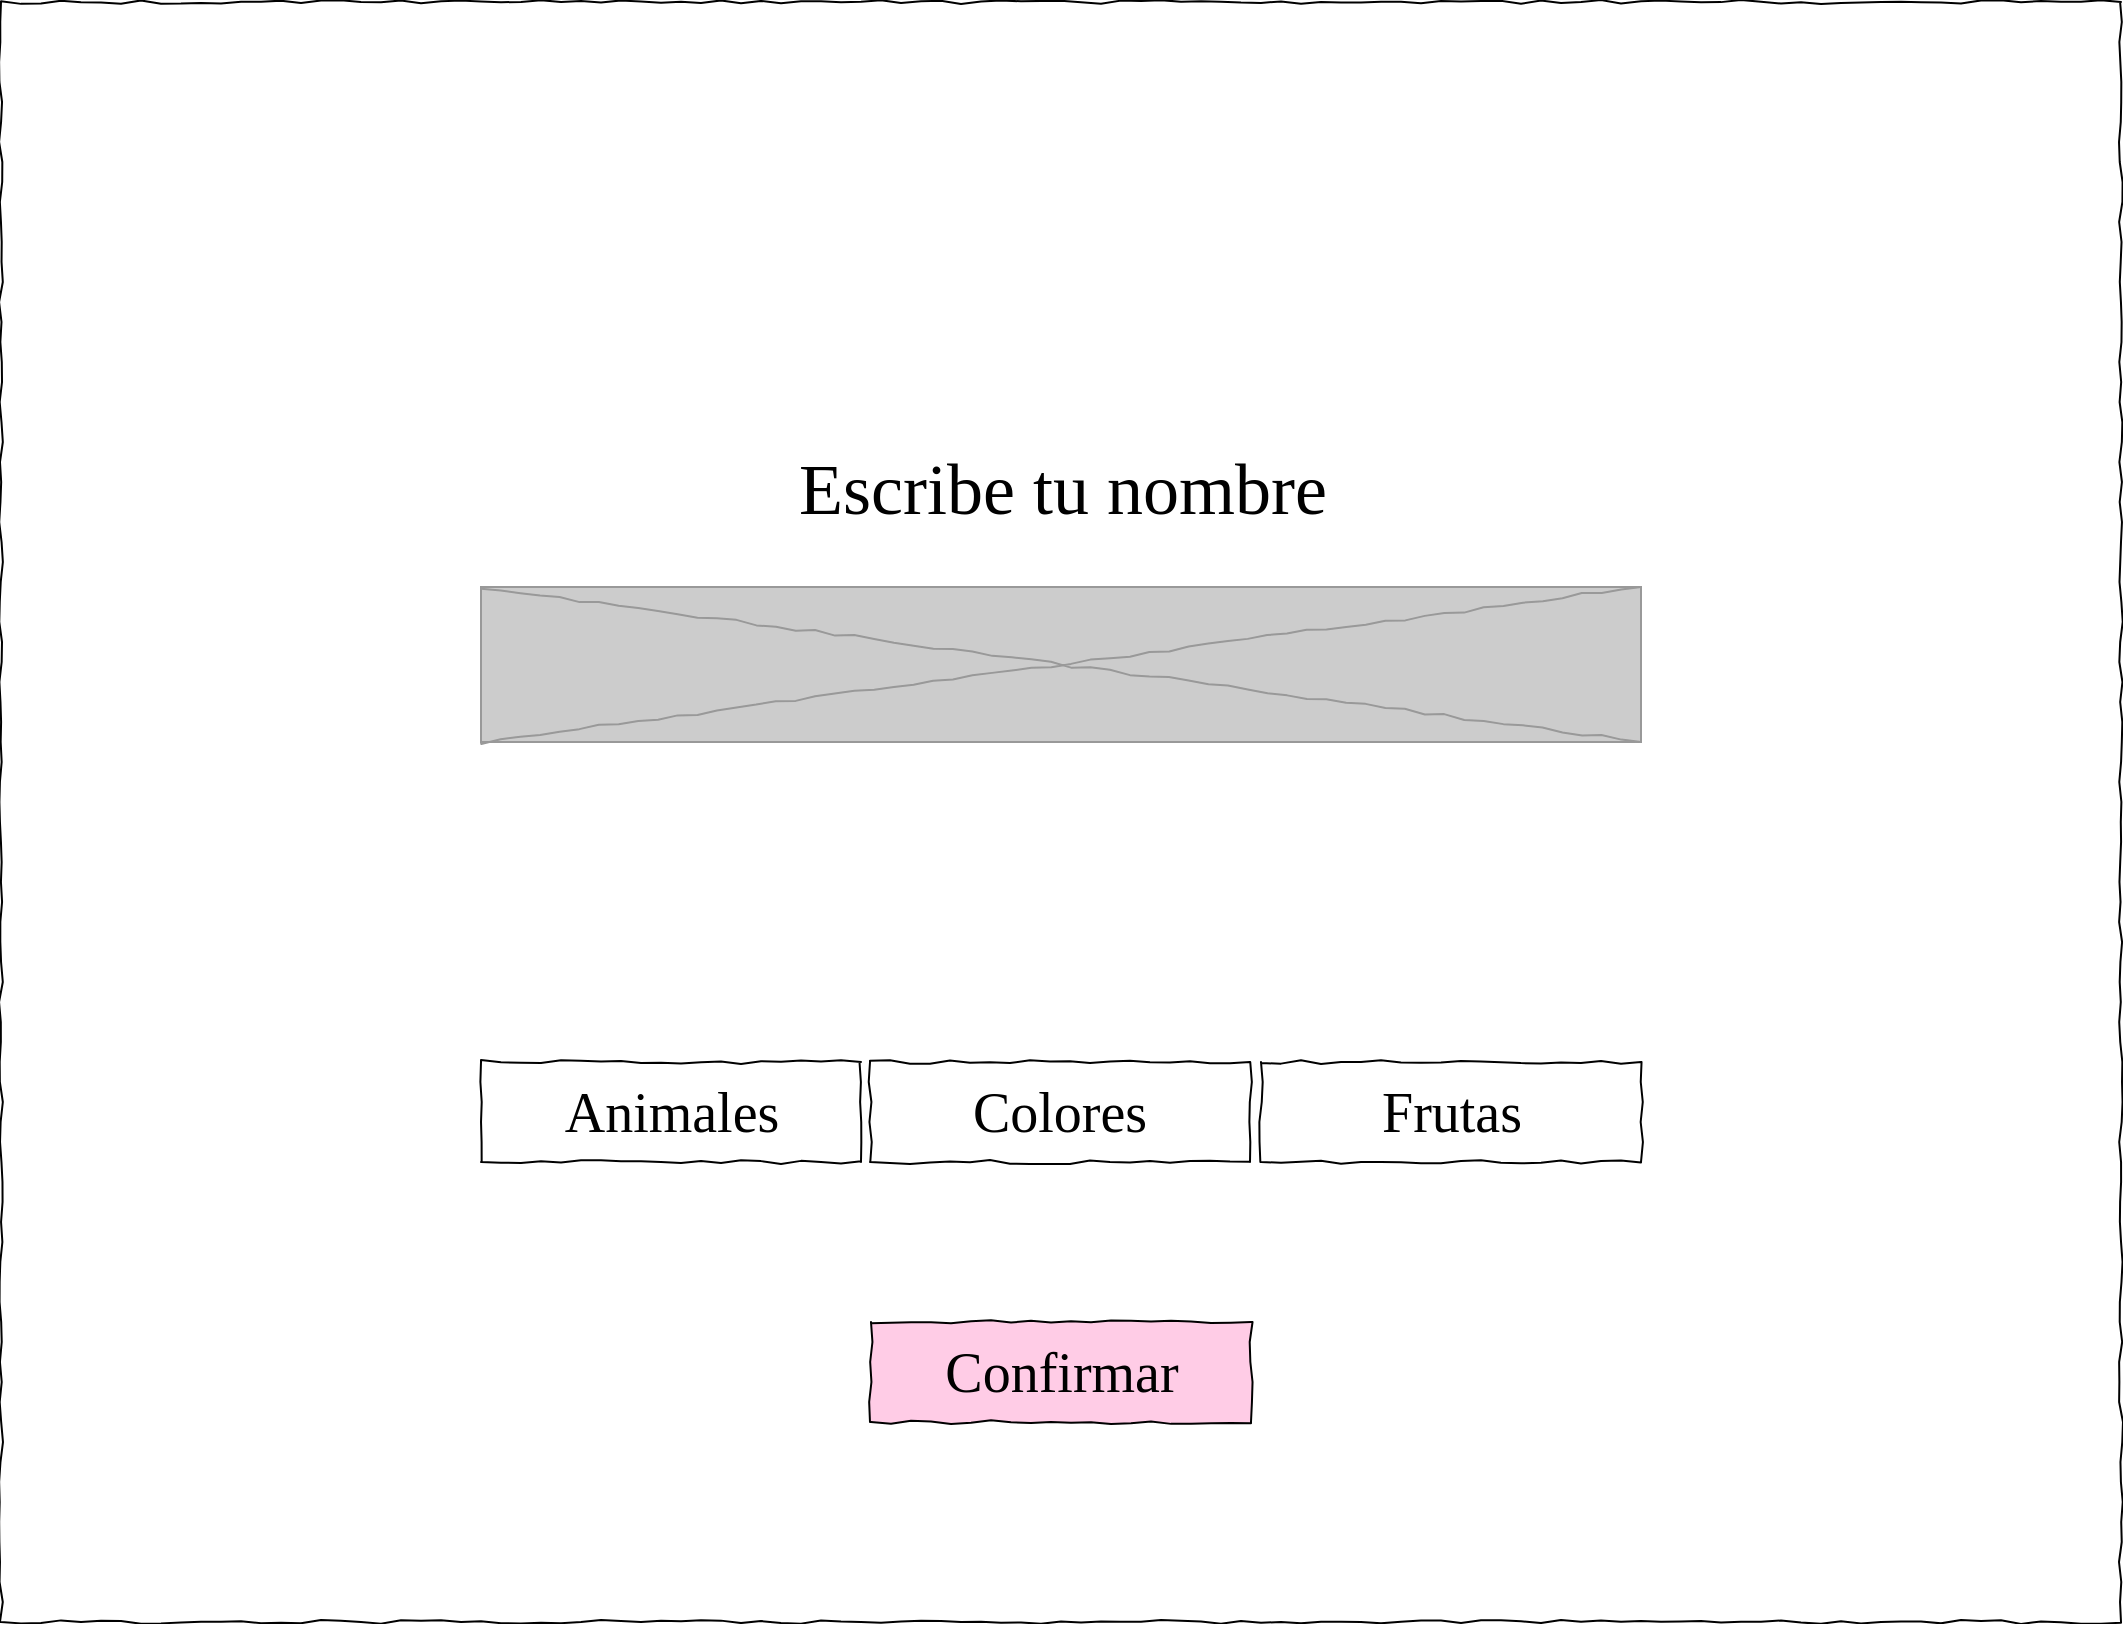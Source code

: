 <mxfile version="21.1.9" type="github">
  <diagram name="Page-1" id="03018318-947c-dd8e-b7a3-06fadd420f32">
    <mxGraphModel dx="1434" dy="775" grid="1" gridSize="10" guides="1" tooltips="1" connect="1" arrows="1" fold="1" page="1" pageScale="1" pageWidth="1100" pageHeight="850" background="#ffffff" math="0" shadow="0">
      <root>
        <mxCell id="0" />
        <mxCell id="1" parent="0" />
        <mxCell id="677b7b8949515195-1" value="" style="whiteSpace=wrap;html=1;rounded=0;shadow=0;labelBackgroundColor=none;strokeColor=#000000;strokeWidth=1;fillColor=none;fontFamily=Verdana;fontSize=12;fontColor=#000000;align=center;comic=1;" parent="1" vertex="1">
          <mxGeometry x="20.5" y="30" width="1060" height="810" as="geometry" />
        </mxCell>
        <mxCell id="677b7b8949515195-2" value="Animales" style="whiteSpace=wrap;html=1;rounded=0;shadow=0;labelBackgroundColor=none;strokeWidth=1;fontFamily=Verdana;fontSize=28;align=center;comic=1;" parent="1" vertex="1">
          <mxGeometry x="260.5" y="560" width="190" height="50" as="geometry" />
        </mxCell>
        <mxCell id="677b7b8949515195-16" value="" style="verticalLabelPosition=bottom;shadow=0;dashed=0;align=center;html=1;verticalAlign=top;strokeWidth=1;shape=mxgraph.mockup.graphics.simpleIcon;strokeColor=#999999;rounded=0;labelBackgroundColor=none;fontFamily=Verdana;fontSize=14;fontColor=#000000;comic=1;fillColor=#CCCCCC;" parent="1" vertex="1">
          <mxGeometry x="260.5" y="322.5" width="580" height="77.5" as="geometry" />
        </mxCell>
        <mxCell id="677b7b8949515195-44" value="&lt;font style=&quot;font-size: 36px;&quot;&gt;Escribe tu nombre&lt;/font&gt;" style="text;html=1;points=[];align=center;verticalAlign=top;spacingTop=-4;fontSize=14;fontFamily=Verdana" parent="1" vertex="1">
          <mxGeometry x="394" y="250" width="313" height="55" as="geometry" />
        </mxCell>
        <mxCell id="JPmGo01OZwN0NG7BKeEg-4" value="Colores" style="whiteSpace=wrap;html=1;rounded=0;shadow=0;labelBackgroundColor=none;strokeWidth=1;fontFamily=Verdana;fontSize=28;align=center;comic=1;" vertex="1" parent="1">
          <mxGeometry x="455" y="560" width="190" height="50" as="geometry" />
        </mxCell>
        <mxCell id="JPmGo01OZwN0NG7BKeEg-5" value="Frutas" style="whiteSpace=wrap;html=1;rounded=0;shadow=0;labelBackgroundColor=none;strokeWidth=1;fontFamily=Verdana;fontSize=28;align=center;comic=1;" vertex="1" parent="1">
          <mxGeometry x="650.5" y="560" width="190" height="50" as="geometry" />
        </mxCell>
        <mxCell id="JPmGo01OZwN0NG7BKeEg-6" value="Confirmar" style="whiteSpace=wrap;html=1;rounded=0;shadow=0;labelBackgroundColor=none;strokeWidth=1;fontFamily=Verdana;fontSize=28;align=center;comic=1;fillColor=#FFCCE6;" vertex="1" parent="1">
          <mxGeometry x="455.5" y="690" width="190" height="50" as="geometry" />
        </mxCell>
      </root>
    </mxGraphModel>
  </diagram>
</mxfile>
